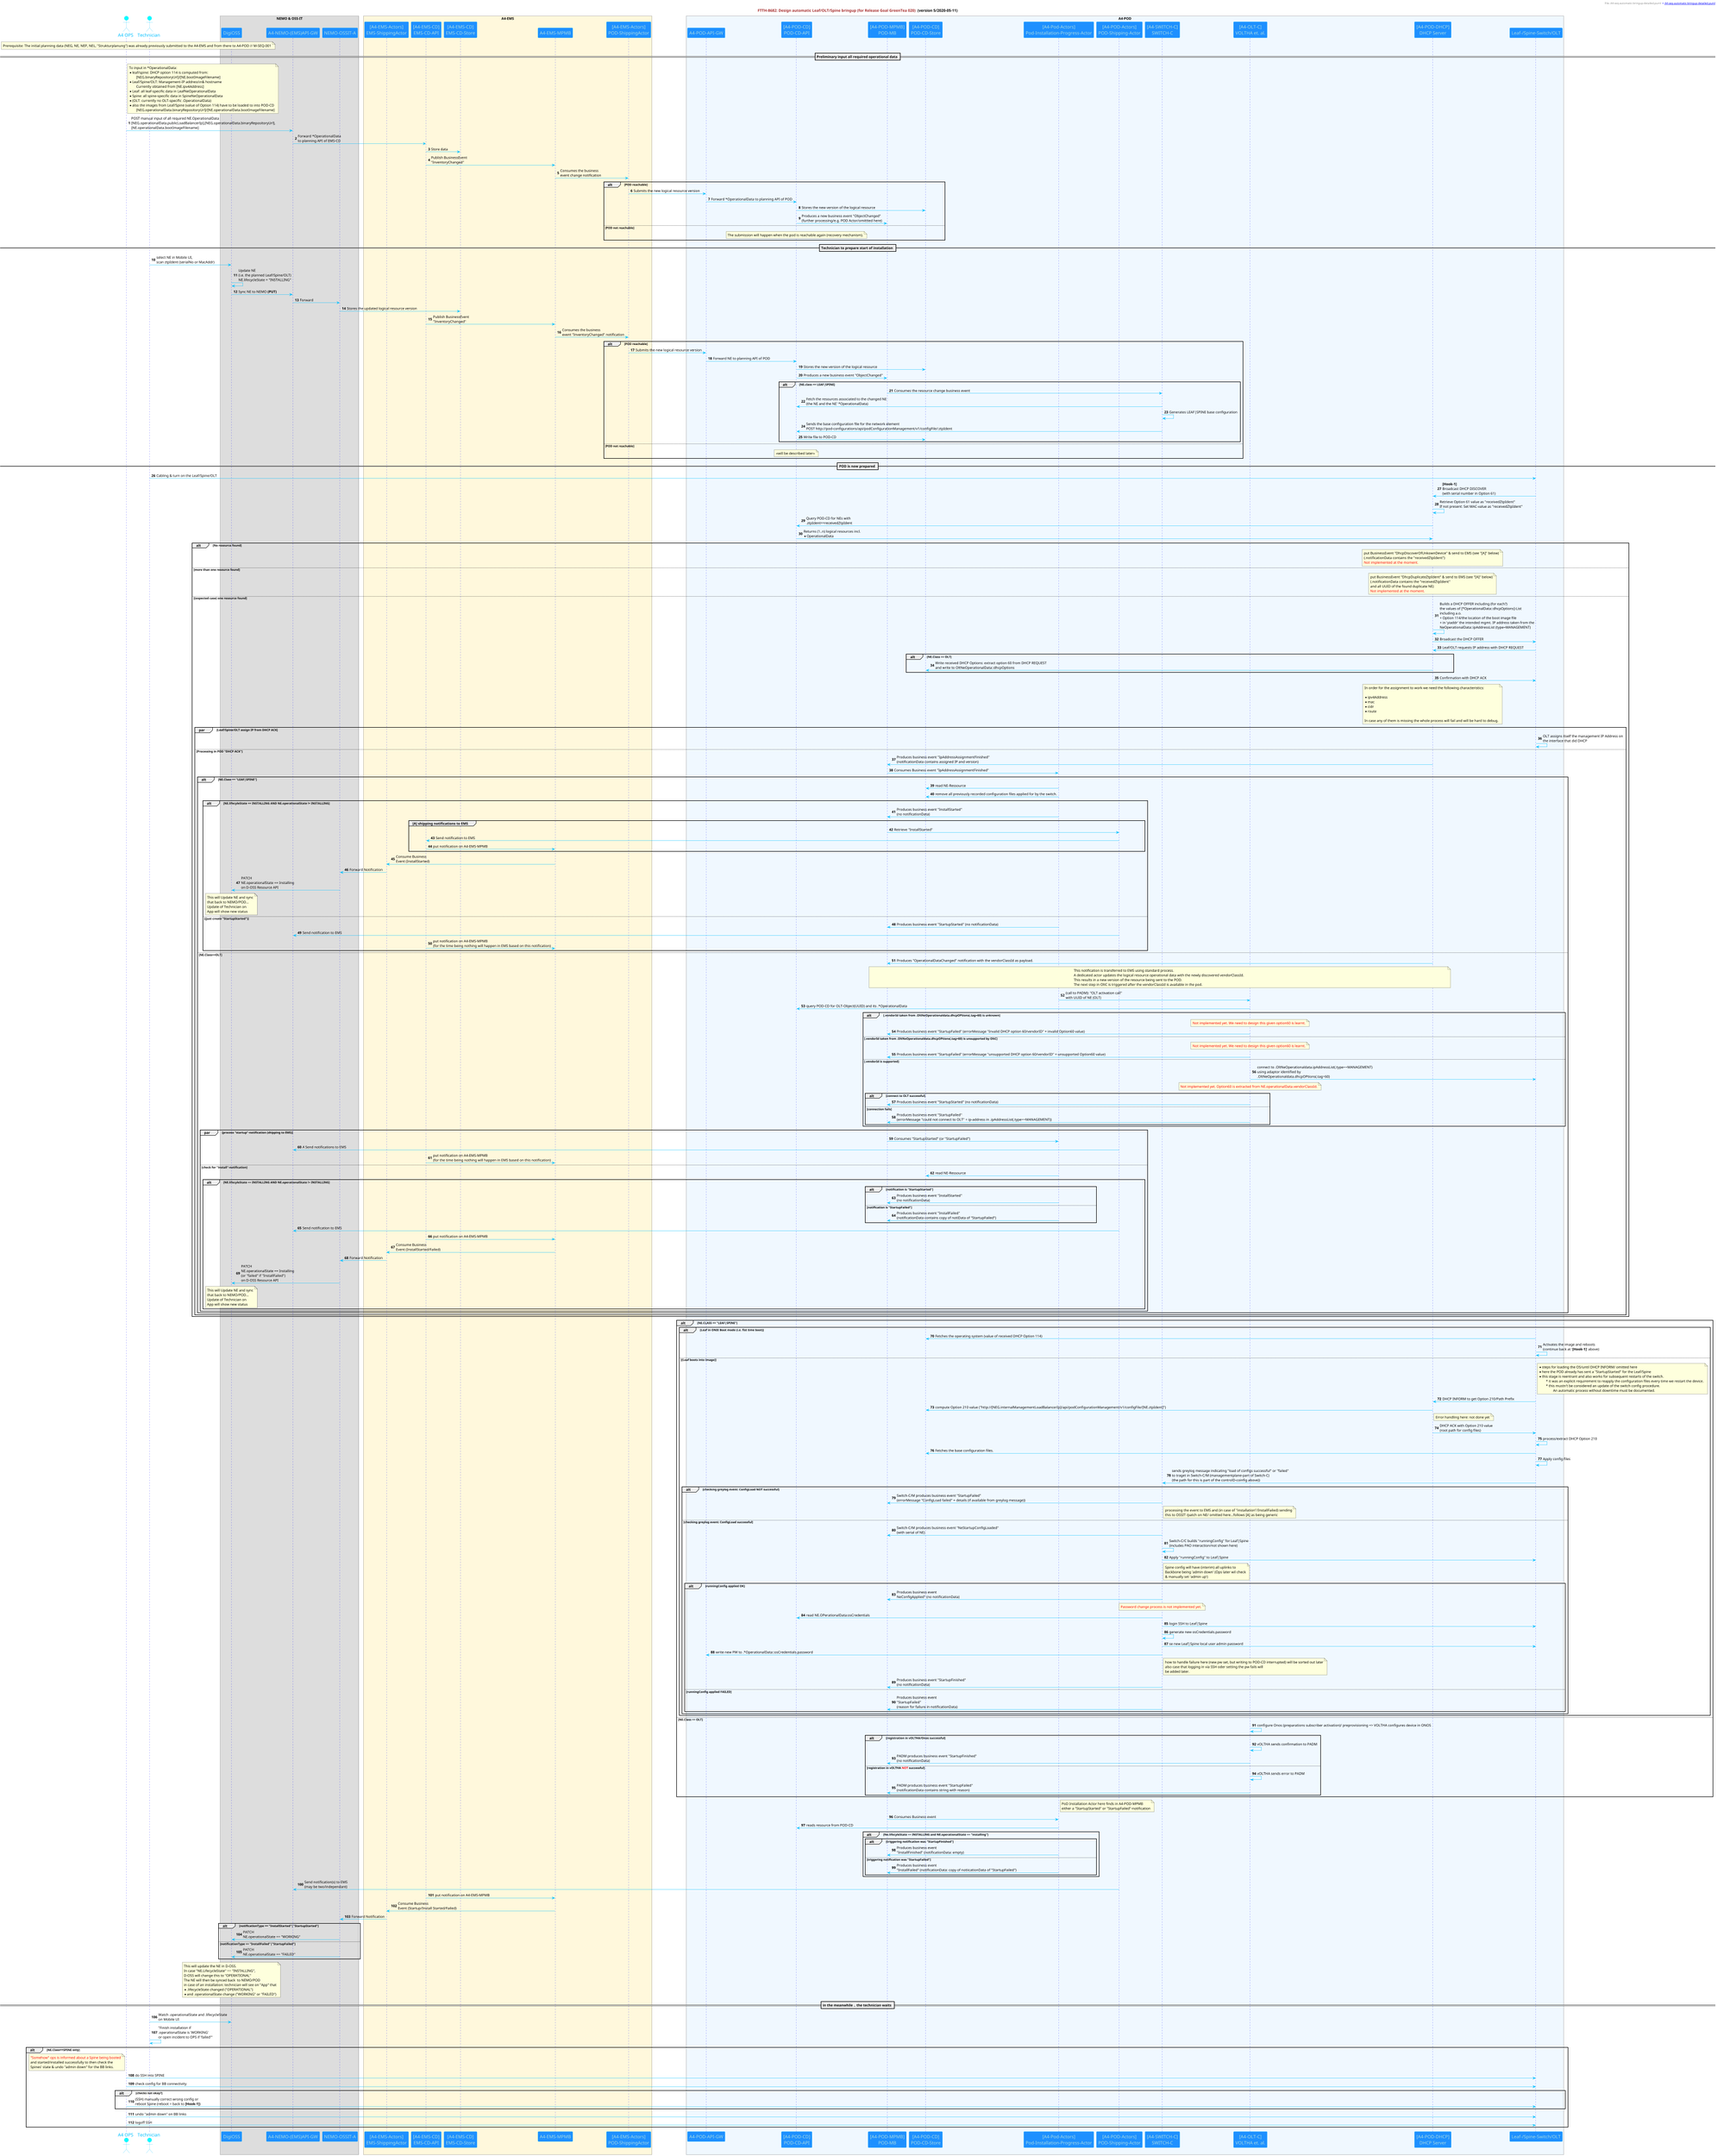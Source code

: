 @startuml

scale 4000 height

title **<font color=brown>FTTH-8682: Design automatic Leaf/OLT/Spine bringup (for Release Goal GreenTea 020) </font>** (version 5/2020-05-11)
header: File: A4-seq-automatic-bringup-detailed.puml <color blue><&arrow-right> [[https://gitlab.devops.telekom.de/Access40/dev/misc/information-model/-/tree/master/detail-seq/osr-sequence/ A4-seq-automatic-bringup-detailed.puml]]

skinparam sequence {
  ArrowColor DeepSkyBlue
  ActorBorderColor DeepSkyBlue
  LifeLineBorderColor blue
  LifeLineBackgroundColor #A9DCDF
  ParticipantBorderColor DeepSkyBlue
  ParticipantBackgroundColor DodgerBlue
  ParticipantFontName Impact
  ParticipantFontSize 17
  ParticipantFontColor #A9DCDF
  ActorBackgroundColor aqua
  ActorFontColor DeepSkyBlue
  ActorFontSize 17
  ActorFontName Aapex
}
autonumber

actor "A4 OPS" as ops
actor Technician

box "NEMO & OSS-IT"
  participant "DigiOSS" as OSS
  participant "A4-NEMO-(EMS)API-GW" as A4EmsAPI 
  participant "NEMO-OSSIT-A" as OSSAdapter
end box

box "A4-EMS" #CornSilk
  participant "[A4-EMS-Actors]\nEMS-ShippingActor" as EmsShippingActor
  participant "[A4-EMS-CD]\nEMS-CD-API" as EmsAPI
  participant "[A4-EMS-CD]\nEMS-CD-Store" as EmsCD
  participant "A4-EMS-MPMB" as EmsMB     
  participant "[A4-EMS-Actors]\nPOD-ShippingActor" as EmsPodShippingActor
end box

box "A4-POD" #AliceBlue
  participant "A4-POD-API-GW" as podapigw
  participant "[A4-POD-CD]\nPOD-CD-API" as PodAPI
  participant "[A4-POD-MPMB]\nPOD-MB" as PodMB
  participant "[A4-POD-CD]\nPOD-CD-Store" as PodCD
  participant "[A4-Pod-Actors]\nPod-Installation-Progress-Actor" as PodInstActor
  participant "[A4-POD-Actors]\nPOD-Shipping-Actor" as PodShippingActor
  participant "[A4-SWITCH-C]\nSWITCH-C" as SwitchC
  participant "[A4-OLT-C]\nVOLTHA et. al." as OltC
  participant "[A4-POD-DHCP]\nDHCP Server" as DHCPServer          
  participant "Leaf-/Spine-Switch/OLT" as hwBox
end box

  note over Technician, ops: Prerequisite: The initial planning data (NEG, NE, NEP, NEL, "Strukturplanung") was already previously submitted to the A4-EMS and from there to A4-POD // M-SEQ-001 

== Preliminary input all required operational data ==
note right ops
	To input in *OperationalData:
	* leaf/spine: DHCP option 114 is computed from:
		[NEG.binaryRepositoryUrl]/[NE.bootImageFilename]
	* Leaf/Spine/OLT: Management-IP address\n& hostname
		Currently obtained from [NE.ipv4Address]
	* Leaf: all leaf-specific data in LeafNeOperationalData
	* Spine: all spine-specific data in SpineNeOperationalData
	* (OLT: currently no OLT-specific .OperationalData)
	* also the images from Leaf/Spine (value of Option 114) have to be loaded to into POD-CD
		[NEG.operationalData.binaryRepositoryUrl]/[NE.operationalData.bootImageFilename]
End note

ops -> A4EmsAPI: POST manual input of all required NE.OperationalData\n[NEG.operationalData.publicLoadBalancerIp],[NEG.operationalData.binaryRepositoryUrl],\n[NE.operationalData.bootImageFilename]
A4EmsAPI -> EmsAPI: Forward *OperationalData\nto planning API of EMS-CD
EmsAPI -> EmsCD: Store data
EmsAPI -> EmsMB: Publish BusinessEvent\n"InventoryChanged"
EmsMB -> EmsPodShippingActor: Consumes the business\nevent change notification
ALT POD reachable
	EmsPodShippingActor -> podapigw: Submits the new logical resource version
	podapigw -> PodAPI: Forward *OperationalData to planning API of POD
	PodAPI -> PodCD: Stores the new version of the logical resource
	PodAPI -> PodMB: Produces a new business event "ObjectChanged"\n(further processing/e.g. POD Actor/omittted here)
Else POD not reachable
	note over PodAPI: The submission will happen when the pod is reachable again (recovery mechanism).
End

== Technician to prepare start of installation ==
Technician -> OSS: select NE in Mobile UI,\nscan ztpIdent (serialNo or MacAddr)
OSS -> OSS: Update NE\n(i.e. the planned Leaf/Spine/OLT)\nNE.lifecycleState = "INSTALLING"
OSS -> A4EmsAPI: Sync NE to NEMO <b>(PUT)
A4EmsAPI ->  OSSAdapter: Forward
OSSAdapter -> EmsCD: Stores the updated logical resource version
EmsAPI -> EmsMB: Publish BusinessEvent\n"InventoryChanged"
EmsMB -> EmsPodShippingActor: Consumes the business\nevent "InventoryChanged" notification
ALT POD reachable
	EmsPodShippingActor -> podapigw: Submits the new logical resource version
	podapigw -> PodAPI: Forward NE to planning API of POD
	PodAPI -> PodCD: Stores the new version of the logical resource
	PodAPI -> PodMB: Produces a new business event "ObjectChanged"
	Alt NE.class == LEAF|SPINE
		PodMB -> SwitchC: Consumes the resource change business event
		SwitchC -> PodAPI: Fetch the resources associated to the changed NE\n(the NE and the NE' *OperationalData)
		SwitchC -> SwitchC: Generates LEAF|SPINE base configuration
		SwitchC -> PodAPI: Sends the base configuration file for the network element\nPOST http://pod-configurations/api/podConfigurationManagement/v1/configFile/:ztpIdent
		PodAPI -> PodCD: Write file to POD-CD
	End
Else POD not reachable
	note over PodAPI: <<will be described later>>
End


== POD is now prepared ==
Technician -> hwBox: Cabling & turn on the Leaf/Spine/OLT
hwBox -> DHCPServer: **[Hook-1]**\nBroadcast DHCP DISCOVER\n(with serial number in Option 61) 
DHCPServer -> DHCPServer: Retrieve Option 61 value as "receivedZtpIdent"\nIf not present: Set MAC-value as "receivedZtpIdent"
DHCPServer -> PodAPI: Query POD-CD for NEs with\n.ztpIdent==receivedZtpIdent
PodAPI -> DHCPServer: Returns (1..n) logical resources incl.\n*OperationalData
Alt No resource found
	note over DHCPServer
		put BusinessEvent "DhcpDiscoverOfUnkownDevice" & send to EMS (see "[A]" below)
		(.notificationData contains the "receivedZtpIdent")
		<color:#red>Not implemented at the moment.</color>
	End note
Else more than one resource found
	note over DHCPServer
		put BusinessEvent "DhcpDuplicateZtpIdent" & send to EMS (see "[A]" below)
		(.notificationData contains the "receivedZtpIdent"
		and all UUID of the found duplicate NE)
		<color:#red>Not implemented at the moment.</color>
	End note
Else (expected case) one resource found
	DHCPServer -> DHCPServer: Builds a DHCP OFFER including (for each?)\nthe values of [*OperationalData::dhcpOptions]-List\nincluding a.o.\n+ Option 114/the location of the boot image file\n+ in 'yiaddr' the intended mgmt. IP address taken from the\nNeOperationalData::ipAddressList (type=MANAGEMENT)
	DHCPServer -> hwBox: Broadcast the DHCP OFFER
	hwBox -> DHCPServer: Leaf/OLT requests IP address with DHCP REQUEST
	ALT NE.Class == OLT
		DHCPServer -> PodCD: Write received DHCP Options: extract option 60 from DHCP REQUEST\nand write to OltNeOperationalData::dhcpOptions
 	End
	DHCPServer -> hwBox: Confirmation with DHCP ACK
	
	Note over DHCPServer
		In order for the assignment to work we need the following characteristics:
		
		* ipv4Address
		* mac
		* cidr
		* route

		In case any of them is missing the whole process will fail and will be hard to debug.
	End note
	Par Leaf/Spine/OLT assign IP from DHCP ACK
		hwBox -> hwBox: OLT assigns itself the management IP Address on\nthe interface that did DHCP
	Else Processing in POD "DHCP ACK"	
		DHCPServer -> PodMB: Produces business event "IpAddressAssignmentFinished"\n(notificationData contains assigned IP and version)
		PodMB -> PodInstActor: Consumes Business event "IpAddressAssignmentFinished"
		ALT NE.Class == "LEAF|SPINE"
			' here we only have "IpAddressAssignmentFinished" for LEAF/SPINE (IpAddress)
			PodInstActor -> PodCD: read NE-Ressource
			PodInstActor -> PodCD: remove all previously recorded configuration files applied for by the switch.

			ALT NE.lifecyleState == INSTALLING AND NE.operationalState != INSTALLING
				PodInstActor -> PodMB: Produces business event "InstallStarted"\n(no notificationData) 
				Group [A] shipping notifications to EMS
					PodMB -> PodShippingActor: Retrieve "InstallStarted"
					PodShippingActor -> EmsAPI: Send notification to EMS
					EmsAPI -> EmsMB: put notification on A4-EMS-MPMB
				End
				EmsMB -> EmsShippingActor: Consume Business\nEvent (InstallStarted)
				EmsShippingActor -> OSSAdapter: Forward Notification
				OSSAdapter -> OSS: PATCH\nNE.operationalState == Installing\non D-OSS Resource API
				note over OSS: This will Update NE and sync\nthat back to NEMO/POD...\nUpdate of Technician on\nApp will show new status		
			Else (just create "StartupStarted")
					PodInstActor->PodMB:  Produces business event "StartupStarted" (no notificationData)
					PodShippingActor -> A4EmsAPI: Send notification to EMS
				EmsAPI -> EmsMB: put notification on A4-EMS-MPMB\n(for the time being nothing will happen in EMS based on this notification)
			End
		Else NE.Class==OLT
			DHCPServer -> PodMB: Produces "OperationalDataChanged" notification with the vendorClassId as payload.
			
			Note over DHCPServer, PodMB
				This notification is transferred to EMS using standard process.
				A dedicated actor updates the logical resource operational data with the newly discovered vendorClassId.
				This results in a new version of the resource being sent to the POD.
				The next step in OltC is triggered after the vendorClassId is available in the pod.
			End note

			PodInstActor -> OltC: (call to PADM): "OLT activation call"\nwith UUID of NE (OLT)
			OltC -> PodAPI: query POD-CD for OLT-Object(UUID) and its .*OperationalData
			ALT .vendorId taken from .OltNeOperationaldata.dhcpOPtions(.tag=60) is unknown
				Note over OltC
					<color:#red>Not implemented yet. We need to design this given option60 is learnt.</color>
				End note
				OltC->PodMB: Produces business event "StartupFailed" (errorMessage "Invalid DHCP option 60/vendorID" + invalid Option60 value)
			Else .vendorId taken from .OltNeOperationaldata.dhcpOPtions(.tag=60) is unsupported by OltC
				Note over OltC
					<color:#red>Not implemented yet. We need to design this given option60 is learnt.</color>
				End note
				OltC->PodMB: Produces business event "StartupFailed" (errorMessage "unsupported DHCP option 60/vendorID" + unsupported Option60 value)
			Else .vendorId is supported
				OltC -> hwBox: connect to .OltNeOperationaldata.ipAddressList(.type==MANAGEMENT)\nusing adaptor identified by\n.OltNeOperationaldata.dhcpOPtions(.tag=60)
				Note over OltC
					<color:#red>Not implemented yet. Option60 is extracted from NE.operationalData.vendorClassId.</color>
				End note

				Alt connect to OLT successful
					OltC-> PodMB: Produces business event "StartupStarted" (no notificationData)
				Else connection fails
					OltC->PodMB: Produces business event "StartupFailed"\n(errorMessage "could not connect to OLT" + ip-address in .ipAddressList(.type==MANAGEMENT))
				End
			End

		' here we have either a "StartupStarted" or "StartupFailed" 					
			PAR process "startup"-notification (shipping to EMS)
				PodMB -> PodInstActor: Consumes "StartupStarted" (or "StartupFailed")
				PodShippingActor -> A4EmsAPI: //A// Send notifications to EMS
				EmsAPI -> EmsMB: put notification on A4-EMS-MPMB\n(for the time being nothing will happen in EMS based on this notification)
			Else check for "install"-notification
				PodInstActor -> PodCD: read NE-Ressource
				ALT NE.lifecyleState == INSTALLING AND NE.operationalState != INSTALLING
					Alt notification is "StartupStarted"
						PodInstActor -> PodMB: Produces business event "InstallStarted"\n(no notificationData) 
					Else notification is "StartupFailed"
						PodInstActor -> PodMB: Produces business event "InstallFailed"\n(notificationData contains copy of notiData of "StartupFailed") 
					End
					PodShippingActor -> A4EmsAPI: Send notification to EMS
					EmsAPI -> EmsMB: put notification on A4-EMS-MPMB
					EmsMB -> EmsShippingActor: Consume Business\nEvent (InstallStarted/Failed)
					EmsShippingActor -> OSSAdapter: Forward Notification
					OSSAdapter -> OSS: PATCH\nNE.operationalState == Installing\n(or "failed" if "InstallFailed")\non D-OSS Resource API
					note over OSS: This will Update NE and sync\nthat back to NEMO/POD...\nUpdate of Technician on\nApp will show new status		
				End
			End
		End	
	end
	' parallel processing DHCP/notifications on "IpAddressAssignmentFinished"
End

' now the startup-/install-messages (-failed if recognizable) are created/processed
' now the actual startup is on its way (IP via DHCP on the MGMT-IF)

ALT NE.CLASS == "LEAF|SPINE"
	alt Leaf in ONIE Boot mode (i.e. fist time boot)
		hwBox -> PodCD: Fetches the operating system (value of received DHCP Option 114)
		hwBox -> hwBox: Activates the image and reboots\n(continue back at '**[Hook-1]**' above)
	Else (Leaf boots into image)	
		note right hwBox
			* steps for loading the OS/until DHCP INFORM/ omitted here
			* here the POD already has sent a "StartupStarted" for the Leaf/Spine
			* this stage is reentrant and also works for subsequent restarts of the switch.
				* it was an explicit requirement to reapply the configuration files every time we restart the device.
				* this mustn't be considered an update of the switch config procedure.
					An automatic process without downtime must be documented.
		End note 
		hwBox -> DHCPServer: DHCP INFORM to get Option 210/Path Prefix
		DHCPServer -> PodCD: compute Option 210 value ("http://[NEG.internalManagementLoadBalancerIp]/api/podConfigurationManagement/v1/configFile/[NE.ztpIdent]")
		Note right DHCPServer: Error handling here: not done yet 
		DHCPServer -> hwBox: DHCP ACK with Option 210 value\n(root path for config files)
		hwBox -> hwBox: process/extract DHCP Option 210
		hwBox -> PodCD: Fetches the base configuration files.
		hwBox -> hwBox: Apply config files
		hwBox -> SwitchC: sends greylog message indicating "load of configs successful" or "failed"\nto traget in Switch-C/M (managementplane-part of Switch-C)\n(the path for this is part of the controlD-coinfig above))
		Alt checking greylog event: ConfigLoad NOT successful
			SwitchC -> PodMB: Switch-C/M produces business event "StartupFailed"\n(errorMessage "ConfigLoad failed" + details (if available from greylog message))
			note right SwitchC
				processing the event to EMS and (in case of "installation"/InstallFailed) sending
				this to OSSIT /patch on NE/ omitted here...follows [A] as being generic
			End note
		Else checking greylog event: ConfigLoad successful
			SwitchC -> PodMB: Switch-C/M produces business event "NeStartupConfigLoaded"\n(with serial of NE)
			SwitchC -> SwitchC: Switch-C/C builds "runningConfig" for Leaf|Spine\n(includes PAO interaction/not shown here)
			SwitchC -> hwBox: Apply "runningConfig" to Leaf|Spine
			note right SwitchC
				Spine config will have (interim) all uplinks to
				Backbone being 'admin down' (Ops later wil check
				& manually set 'admin up')
			end note
			Alt runningConfig applied OK
				SwitchC -> PodMB: Produces business event\nNeConfigApplied" (no notificationData)
				' now we need to change local users' passwords
				Note over SwitchC
					<color:#red>Password change process is not implemented yet.</color>
				End note

				SwitchC -> PodAPI: read NE.OPerationalData:osCredentials
				SwitchC -> hwBox: login SSH to Leaf|Spine
				SwitchC -> SwitchC: generate new osCredentials.password 
				SwitchC -> hwBox: se new Leaf|Spine local user admin password
				SwitchC -> podapigw: write new PW to .*OperationalData::osCredentials.password
				note right SwitchC
					how to handle failure here (new pw set, but writing to POD-CD interrupted) will be sorted out later
					also case that logging in via SSH oder setting the pw fails will
					be added later.
				end note
				SwitchC -> PodMB: Produces business event "StartupFinished"\n(no notificationData)
				' all done => install (if install/first time) finished
			Else runningConfig applied FAILED
				SwitchC -> PodMB: Produces business event\n"StartupFailed"\n(reason for failure in notificationData)
			End
		End
	End
ELSE  NE.Class == OLT
	OltC -> OltC: configure Onos (preparations subscriber activation)/ preprovisioning => VOLTHA configures device in ONOS 
	Alt registration in vOLTHA/Onos successful
		OltC -> OltC: vOLTHA sends confirmation to PADM
		OltC -> PodMB: PADM produces business event "StartupFinished"\n(no notificationData)
	Else registration in vOLTHA <color:#red>NOT</color> successful
		OltC -> OltC: vOLTHA sends error to PADM
		OltC -> PodMB: PADM produces business event "StartupFailed"\n(notificationData contains string with reason)
	End
End

note right PodInstActor
	PoD Installation Actor here finds in A4-POD-MPMB
	either a "StartupStarted" or "StartupFailed"-notification
End Note
PodMB -> PodInstActor: Consumes Business event
PodInstActor -> PodAPI: reads resource from POD-CD

Alt  Ne.lifecyleState == INSTALLING and NE.operationalState == "installing"
	Alt triggering notification was "StartupFinished"
		PodInstActor -> PodMB: Produces business event\n"InstallFinished" (notificationData: empty)
	Else triggering notification was "StartupFailed"
		PodInstActor -> PodMB: Produces business event\n"InstallFailed" (notificationData: copy of notiicationData of "StartupFailed")
	End
End

' now Pod local processing of Events ("Startup*"" always and additionally "Install*" only if installation)
PodShippingActor -> A4EmsAPI: Send notification(s) to EMS\n(may be two/independant)
EmsAPI -> EmsMB: put notification on A4-EMS-MPMB
EmsMB -> EmsShippingActor: Consume Business\nEvent (Startup/Install Started/Failed)
EmsShippingActor -> OSSAdapter: Forward Notification
Alt notificationType == "InstallStarted"|"StartupStarted"
		OSSAdapter -> OSS: PATCH\nNE.operationalState == "WORKING"
Else notificationType == "InstallFailed"|"StartupFailed"
		OSSAdapter -> OSS: PATCH\nNE.operationalState == "FAILED"
End
note over OSS
	This will update the NE in D-OSS.
	In case "NE.LifecycleState" == "INSTALLING",
	D-OSS will change this to "OPERATIONAL"
	The NE will then be synced back  to NEMO/POD
	in case of an installation: technician will see on "App" that
	* .lifecycleState changed ("OPERATIONAL")
	* and .operationalState change ("WORKING" or "FAILED")
End note

== in the meanwhile .. the technician waits ==
Technician -> OSS: Watch .operationalState and .lifecycleState\non Mobile UI

Technician -> Technician: "Finish installation if\n.operationalState is 'WORKING'\nor open incident to OPS if 'failed'"
Alt NE.Class==SPINE only
	Note left ops
			<color:#red>"Somehow" ops is informed about a Spine being booted
			and started/installed successfully to then check the 
			Spines' state & undo "admin down" for the BB links.
	End note
	ops -> hwBox: do SSH into SPINE
	ops -> hwBox: check config for BB connectivity
	alt checks not okay?
		ops -> hwBox: (SSH) manually correct wrong config or\nreboot Spine (reboot = back to **[Hook-1]**)
	end
	' config (now) okay
	ops -> hwBox: undo "admin down" on BB links
	ops -> hwBox: logoff SSH
End
@enduml
